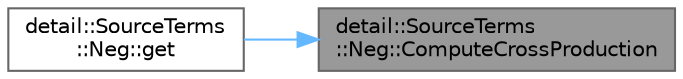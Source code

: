 digraph "detail::SourceTerms::Neg::ComputeCrossProduction"
{
 // LATEX_PDF_SIZE
  bgcolor="transparent";
  edge [fontname=Helvetica,fontsize=10,labelfontname=Helvetica,labelfontsize=10];
  node [fontname=Helvetica,fontsize=10,shape=box,height=0.2,width=0.4];
  rankdir="RL";
  Node1 [id="Node000001",label="detail::SourceTerms\l::Neg::ComputeCrossProduction",height=0.2,width=0.4,color="gray40", fillcolor="grey60", style="filled", fontcolor="black",tooltip=" "];
  Node1 -> Node2 [id="edge1_Node000001_Node000002",dir="back",color="steelblue1",style="solid",tooltip=" "];
  Node2 [id="Node000002",label="detail::SourceTerms\l::Neg::get",height=0.2,width=0.4,color="grey40", fillcolor="white", style="filled",URL="$structdetail_1_1SourceTerms_1_1Neg.html#a3f680421347a04950e0859c9787a3d4a",tooltip=" "];
}
